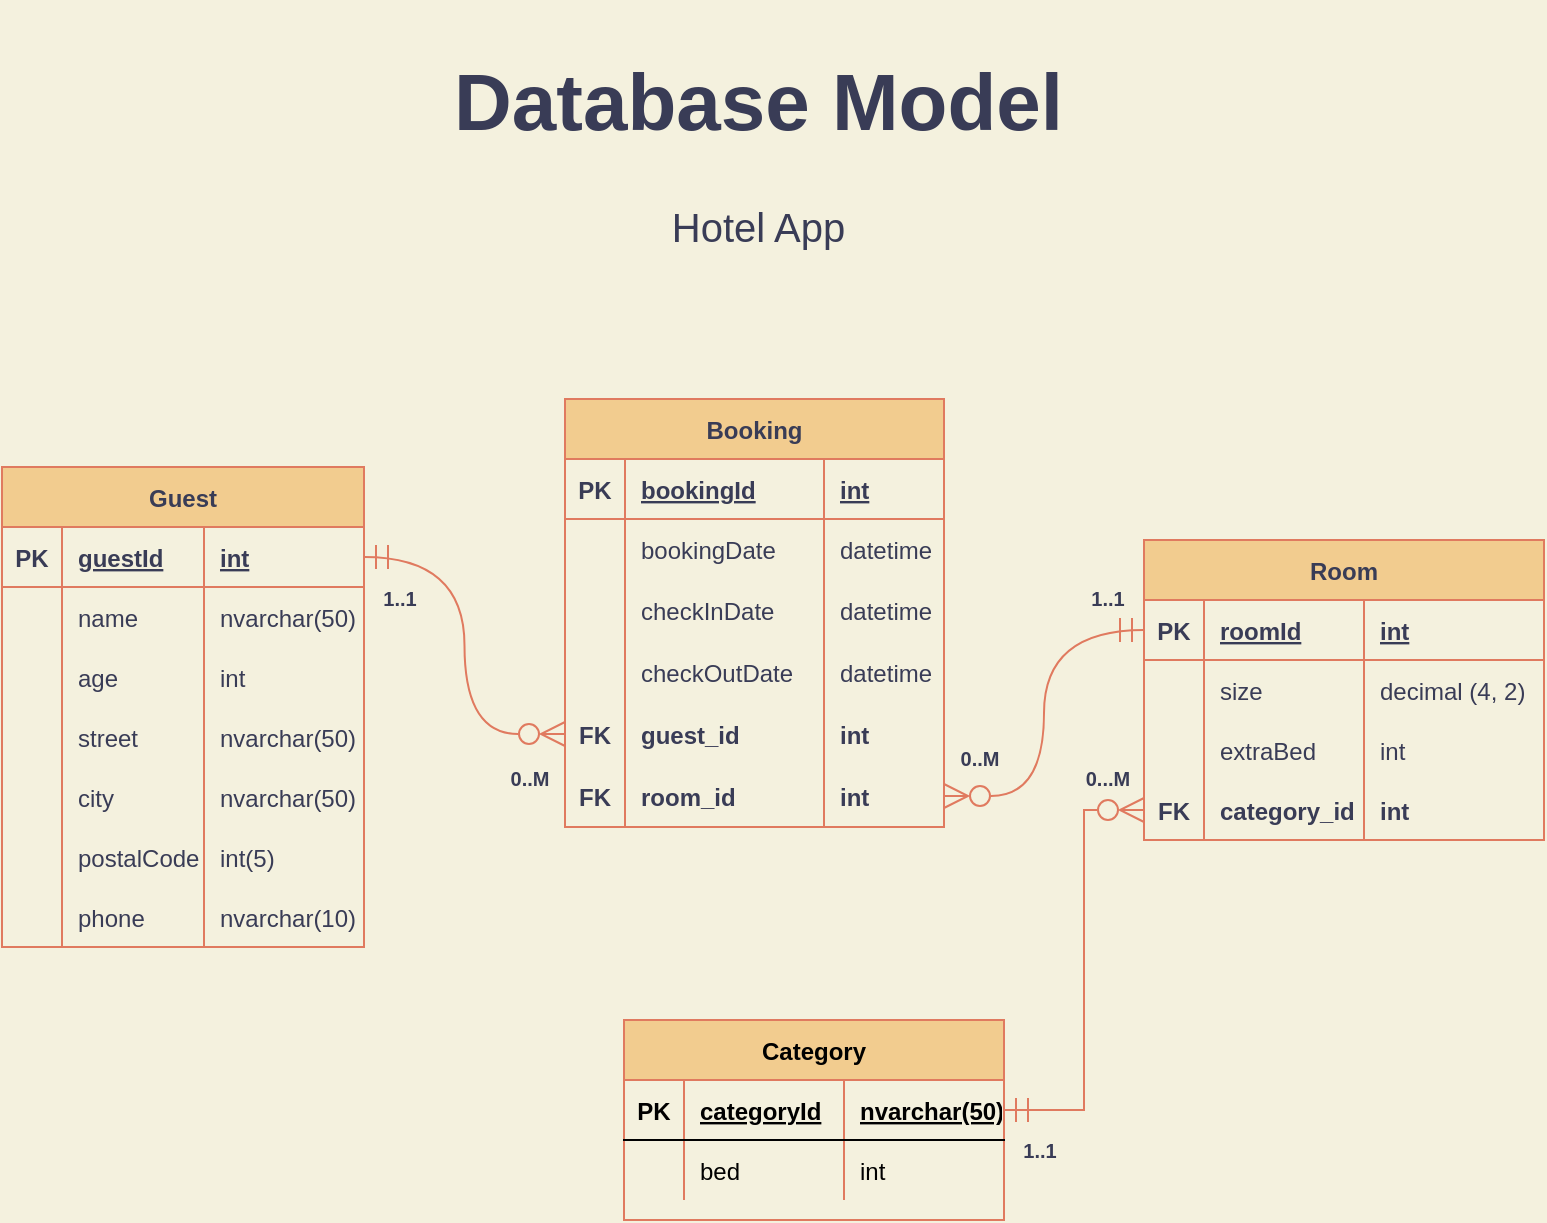 <mxfile version="20.3.0" type="device"><diagram id="CzJ1pFHbQueWM1k0Bvut" name="Page-1"><mxGraphModel dx="1422" dy="865" grid="1" gridSize="10" guides="1" tooltips="1" connect="1" arrows="1" fold="1" page="1" pageScale="1" pageWidth="827" pageHeight="1169" background="#F4F1DE" math="0" shadow="0"><root><mxCell id="0"/><mxCell id="1" parent="0"/><mxCell id="dXCV3P23GvTcpHw60YkE-1" value="Guest" style="shape=table;startSize=30;container=1;collapsible=1;childLayout=tableLayout;fixedRows=1;rowLines=0;fontStyle=1;align=center;resizeLast=1;rounded=0;sketch=0;fontColor=#393C56;strokeColor=#E07A5F;fillColor=#F2CC8F;" parent="1" vertex="1"><mxGeometry x="29" y="283.5" width="181" height="240" as="geometry"/></mxCell><mxCell id="dXCV3P23GvTcpHw60YkE-2" value="" style="shape=partialRectangle;collapsible=0;dropTarget=0;pointerEvents=0;fillColor=none;top=0;left=0;bottom=1;right=0;points=[[0,0.5],[1,0.5]];portConstraint=eastwest;rounded=0;sketch=0;fontColor=#393C56;strokeColor=#E07A5F;" parent="dXCV3P23GvTcpHw60YkE-1" vertex="1"><mxGeometry y="30" width="181" height="30" as="geometry"/></mxCell><mxCell id="dXCV3P23GvTcpHw60YkE-3" value="PK" style="shape=partialRectangle;connectable=0;fillColor=none;top=0;left=0;bottom=0;right=0;fontStyle=1;overflow=hidden;rounded=0;sketch=0;fontColor=#393C56;strokeColor=#E07A5F;" parent="dXCV3P23GvTcpHw60YkE-2" vertex="1"><mxGeometry width="30" height="30" as="geometry"><mxRectangle width="30" height="30" as="alternateBounds"/></mxGeometry></mxCell><mxCell id="dXCV3P23GvTcpHw60YkE-4" value="guestId" style="shape=partialRectangle;connectable=0;fillColor=none;top=0;left=0;bottom=0;right=0;align=left;spacingLeft=6;fontStyle=5;overflow=hidden;rounded=0;sketch=0;fontColor=#393C56;strokeColor=#E07A5F;" parent="dXCV3P23GvTcpHw60YkE-2" vertex="1"><mxGeometry x="30" width="71" height="30" as="geometry"><mxRectangle width="71" height="30" as="alternateBounds"/></mxGeometry></mxCell><mxCell id="lonP2GbFvyq2uVgJ6esJ-56" value="int" style="shape=partialRectangle;connectable=0;fillColor=none;top=0;left=0;bottom=0;right=0;align=left;spacingLeft=6;fontStyle=5;overflow=hidden;rounded=0;sketch=0;fontColor=#393C56;strokeColor=#E07A5F;" parent="dXCV3P23GvTcpHw60YkE-2" vertex="1"><mxGeometry x="101" width="80" height="30" as="geometry"><mxRectangle width="80" height="30" as="alternateBounds"/></mxGeometry></mxCell><mxCell id="dXCV3P23GvTcpHw60YkE-11" value="" style="shape=partialRectangle;collapsible=0;dropTarget=0;pointerEvents=0;fillColor=none;top=0;left=0;bottom=0;right=0;points=[[0,0.5],[1,0.5]];portConstraint=eastwest;rounded=0;sketch=0;fontColor=#393C56;strokeColor=#E07A5F;" parent="dXCV3P23GvTcpHw60YkE-1" vertex="1"><mxGeometry y="60" width="181" height="30" as="geometry"/></mxCell><mxCell id="dXCV3P23GvTcpHw60YkE-12" value="" style="shape=partialRectangle;connectable=0;fillColor=none;top=0;left=0;bottom=0;right=0;editable=1;overflow=hidden;rounded=0;sketch=0;fontColor=#393C56;strokeColor=#E07A5F;" parent="dXCV3P23GvTcpHw60YkE-11" vertex="1"><mxGeometry width="30" height="30" as="geometry"><mxRectangle width="30" height="30" as="alternateBounds"/></mxGeometry></mxCell><mxCell id="dXCV3P23GvTcpHw60YkE-13" value="name" style="shape=partialRectangle;connectable=0;fillColor=none;top=0;left=0;bottom=0;right=0;align=left;spacingLeft=6;overflow=hidden;rounded=0;sketch=0;fontColor=#393C56;strokeColor=#E07A5F;" parent="dXCV3P23GvTcpHw60YkE-11" vertex="1"><mxGeometry x="30" width="71" height="30" as="geometry"><mxRectangle width="71" height="30" as="alternateBounds"/></mxGeometry></mxCell><mxCell id="lonP2GbFvyq2uVgJ6esJ-57" value="nvarchar(50)" style="shape=partialRectangle;connectable=0;fillColor=none;top=0;left=0;bottom=0;right=0;align=left;spacingLeft=6;overflow=hidden;rounded=0;sketch=0;fontColor=#393C56;strokeColor=#E07A5F;" parent="dXCV3P23GvTcpHw60YkE-11" vertex="1"><mxGeometry x="101" width="80" height="30" as="geometry"><mxRectangle width="80" height="30" as="alternateBounds"/></mxGeometry></mxCell><mxCell id="Z4A6JTcKkyxrrysUwUC6-7" value="" style="shape=partialRectangle;collapsible=0;dropTarget=0;pointerEvents=0;fillColor=none;top=0;left=0;bottom=0;right=0;points=[[0,0.5],[1,0.5]];portConstraint=eastwest;rounded=0;sketch=0;fontColor=#393C56;strokeColor=#E07A5F;" parent="dXCV3P23GvTcpHw60YkE-1" vertex="1"><mxGeometry y="90" width="181" height="30" as="geometry"/></mxCell><mxCell id="Z4A6JTcKkyxrrysUwUC6-8" value="" style="shape=partialRectangle;connectable=0;fillColor=none;top=0;left=0;bottom=0;right=0;editable=1;overflow=hidden;rounded=0;sketch=0;fontColor=#393C56;strokeColor=#E07A5F;" parent="Z4A6JTcKkyxrrysUwUC6-7" vertex="1"><mxGeometry width="30" height="30" as="geometry"><mxRectangle width="30" height="30" as="alternateBounds"/></mxGeometry></mxCell><mxCell id="Z4A6JTcKkyxrrysUwUC6-9" value="age" style="shape=partialRectangle;connectable=0;fillColor=none;top=0;left=0;bottom=0;right=0;align=left;spacingLeft=6;overflow=hidden;rounded=0;sketch=0;fontColor=#393C56;strokeColor=#E07A5F;" parent="Z4A6JTcKkyxrrysUwUC6-7" vertex="1"><mxGeometry x="30" width="71" height="30" as="geometry"><mxRectangle width="71" height="30" as="alternateBounds"/></mxGeometry></mxCell><mxCell id="lonP2GbFvyq2uVgJ6esJ-58" value="int" style="shape=partialRectangle;connectable=0;fillColor=none;top=0;left=0;bottom=0;right=0;align=left;spacingLeft=6;overflow=hidden;rounded=0;sketch=0;fontColor=#393C56;strokeColor=#E07A5F;" parent="Z4A6JTcKkyxrrysUwUC6-7" vertex="1"><mxGeometry x="101" width="80" height="30" as="geometry"><mxRectangle width="80" height="30" as="alternateBounds"/></mxGeometry></mxCell><mxCell id="Z4A6JTcKkyxrrysUwUC6-10" value="" style="shape=partialRectangle;collapsible=0;dropTarget=0;pointerEvents=0;fillColor=none;top=0;left=0;bottom=0;right=0;points=[[0,0.5],[1,0.5]];portConstraint=eastwest;rounded=0;sketch=0;fontColor=#393C56;strokeColor=#E07A5F;fontStyle=1" parent="dXCV3P23GvTcpHw60YkE-1" vertex="1"><mxGeometry y="120" width="181" height="30" as="geometry"/></mxCell><mxCell id="Z4A6JTcKkyxrrysUwUC6-11" value="" style="shape=partialRectangle;connectable=0;fillColor=none;top=0;left=0;bottom=0;right=0;editable=1;overflow=hidden;rounded=0;sketch=0;fontColor=#393C56;strokeColor=#E07A5F;" parent="Z4A6JTcKkyxrrysUwUC6-10" vertex="1"><mxGeometry width="30" height="30" as="geometry"><mxRectangle width="30" height="30" as="alternateBounds"/></mxGeometry></mxCell><mxCell id="Z4A6JTcKkyxrrysUwUC6-12" value="street" style="shape=partialRectangle;connectable=0;fillColor=none;top=0;left=0;bottom=0;right=0;align=left;spacingLeft=6;overflow=hidden;rounded=0;sketch=0;fontColor=#393C56;strokeColor=#E07A5F;" parent="Z4A6JTcKkyxrrysUwUC6-10" vertex="1"><mxGeometry x="30" width="71" height="30" as="geometry"><mxRectangle width="71" height="30" as="alternateBounds"/></mxGeometry></mxCell><mxCell id="lonP2GbFvyq2uVgJ6esJ-59" value="nvarchar(50)" style="shape=partialRectangle;connectable=0;fillColor=none;top=0;left=0;bottom=0;right=0;align=left;spacingLeft=6;overflow=hidden;rounded=0;sketch=0;fontColor=#393C56;strokeColor=#E07A5F;fontStyle=0" parent="Z4A6JTcKkyxrrysUwUC6-10" vertex="1"><mxGeometry x="101" width="80" height="30" as="geometry"><mxRectangle width="80" height="30" as="alternateBounds"/></mxGeometry></mxCell><mxCell id="lonP2GbFvyq2uVgJ6esJ-95" style="shape=partialRectangle;collapsible=0;dropTarget=0;pointerEvents=0;fillColor=none;top=0;left=0;bottom=0;right=0;points=[[0,0.5],[1,0.5]];portConstraint=eastwest;rounded=0;sketch=0;fontColor=#393C56;strokeColor=#E07A5F;fontStyle=1" parent="dXCV3P23GvTcpHw60YkE-1" vertex="1"><mxGeometry y="150" width="181" height="30" as="geometry"/></mxCell><mxCell id="lonP2GbFvyq2uVgJ6esJ-96" style="shape=partialRectangle;connectable=0;fillColor=none;top=0;left=0;bottom=0;right=0;editable=1;overflow=hidden;rounded=0;sketch=0;fontColor=#393C56;strokeColor=#E07A5F;" parent="lonP2GbFvyq2uVgJ6esJ-95" vertex="1"><mxGeometry width="30" height="30" as="geometry"><mxRectangle width="30" height="30" as="alternateBounds"/></mxGeometry></mxCell><mxCell id="lonP2GbFvyq2uVgJ6esJ-97" value="city" style="shape=partialRectangle;connectable=0;fillColor=none;top=0;left=0;bottom=0;right=0;align=left;spacingLeft=6;overflow=hidden;rounded=0;sketch=0;fontColor=#393C56;strokeColor=#E07A5F;" parent="lonP2GbFvyq2uVgJ6esJ-95" vertex="1"><mxGeometry x="30" width="71" height="30" as="geometry"><mxRectangle width="71" height="30" as="alternateBounds"/></mxGeometry></mxCell><mxCell id="lonP2GbFvyq2uVgJ6esJ-98" value="nvarchar(50)" style="shape=partialRectangle;connectable=0;fillColor=none;top=0;left=0;bottom=0;right=0;align=left;spacingLeft=6;overflow=hidden;rounded=0;sketch=0;fontColor=#393C56;strokeColor=#E07A5F;fontStyle=0" parent="lonP2GbFvyq2uVgJ6esJ-95" vertex="1"><mxGeometry x="101" width="80" height="30" as="geometry"><mxRectangle width="80" height="30" as="alternateBounds"/></mxGeometry></mxCell><mxCell id="lonP2GbFvyq2uVgJ6esJ-91" style="shape=partialRectangle;collapsible=0;dropTarget=0;pointerEvents=0;fillColor=none;top=0;left=0;bottom=0;right=0;points=[[0,0.5],[1,0.5]];portConstraint=eastwest;rounded=0;sketch=0;fontColor=#393C56;strokeColor=#E07A5F;fontStyle=1" parent="dXCV3P23GvTcpHw60YkE-1" vertex="1"><mxGeometry y="180" width="181" height="30" as="geometry"/></mxCell><mxCell id="lonP2GbFvyq2uVgJ6esJ-92" style="shape=partialRectangle;connectable=0;fillColor=none;top=0;left=0;bottom=0;right=0;editable=1;overflow=hidden;rounded=0;sketch=0;fontColor=#393C56;strokeColor=#E07A5F;" parent="lonP2GbFvyq2uVgJ6esJ-91" vertex="1"><mxGeometry width="30" height="30" as="geometry"><mxRectangle width="30" height="30" as="alternateBounds"/></mxGeometry></mxCell><mxCell id="lonP2GbFvyq2uVgJ6esJ-93" value="postalCode" style="shape=partialRectangle;connectable=0;fillColor=none;top=0;left=0;bottom=0;right=0;align=left;spacingLeft=6;overflow=hidden;rounded=0;sketch=0;fontColor=#393C56;strokeColor=#E07A5F;" parent="lonP2GbFvyq2uVgJ6esJ-91" vertex="1"><mxGeometry x="30" width="71" height="30" as="geometry"><mxRectangle width="71" height="30" as="alternateBounds"/></mxGeometry></mxCell><mxCell id="lonP2GbFvyq2uVgJ6esJ-94" value="int(5)" style="shape=partialRectangle;connectable=0;fillColor=none;top=0;left=0;bottom=0;right=0;align=left;spacingLeft=6;overflow=hidden;rounded=0;sketch=0;fontColor=#393C56;strokeColor=#E07A5F;fontStyle=0" parent="lonP2GbFvyq2uVgJ6esJ-91" vertex="1"><mxGeometry x="101" width="80" height="30" as="geometry"><mxRectangle width="80" height="30" as="alternateBounds"/></mxGeometry></mxCell><mxCell id="Z4A6JTcKkyxrrysUwUC6-16" value="" style="shape=partialRectangle;collapsible=0;dropTarget=0;pointerEvents=0;fillColor=none;top=0;left=0;bottom=0;right=0;points=[[0,0.5],[1,0.5]];portConstraint=eastwest;rounded=0;sketch=0;fontColor=#393C56;strokeColor=#E07A5F;" parent="dXCV3P23GvTcpHw60YkE-1" vertex="1"><mxGeometry y="210" width="181" height="30" as="geometry"/></mxCell><mxCell id="Z4A6JTcKkyxrrysUwUC6-17" value="" style="shape=partialRectangle;connectable=0;fillColor=none;top=0;left=0;bottom=0;right=0;editable=1;overflow=hidden;rounded=0;sketch=0;fontColor=#393C56;strokeColor=#E07A5F;" parent="Z4A6JTcKkyxrrysUwUC6-16" vertex="1"><mxGeometry width="30" height="30" as="geometry"><mxRectangle width="30" height="30" as="alternateBounds"/></mxGeometry></mxCell><mxCell id="Z4A6JTcKkyxrrysUwUC6-18" value="phone" style="shape=partialRectangle;connectable=0;fillColor=none;top=0;left=0;bottom=0;right=0;align=left;spacingLeft=6;overflow=hidden;rounded=0;sketch=0;fontColor=#393C56;strokeColor=#E07A5F;" parent="Z4A6JTcKkyxrrysUwUC6-16" vertex="1"><mxGeometry x="30" width="71" height="30" as="geometry"><mxRectangle width="71" height="30" as="alternateBounds"/></mxGeometry></mxCell><mxCell id="lonP2GbFvyq2uVgJ6esJ-60" value="nvarchar(10)" style="shape=partialRectangle;connectable=0;fillColor=none;top=0;left=0;bottom=0;right=0;align=left;spacingLeft=6;overflow=hidden;rounded=0;sketch=0;fontColor=#393C56;strokeColor=#E07A5F;" parent="Z4A6JTcKkyxrrysUwUC6-16" vertex="1"><mxGeometry x="101" width="80" height="30" as="geometry"><mxRectangle width="80" height="30" as="alternateBounds"/></mxGeometry></mxCell><mxCell id="Z4A6JTcKkyxrrysUwUC6-62" style="edgeStyle=orthogonalEdgeStyle;curved=1;rounded=0;orthogonalLoop=1;jettySize=auto;html=1;entryX=0;entryY=0.5;entryDx=0;entryDy=0;strokeColor=#E07A5F;fontColor=#393C56;startArrow=ERmandOne;startFill=0;endArrow=ERzeroToMany;endFill=0;fillColor=#F2CC8F;endSize=10;startSize=10;" parent="1" source="dXCV3P23GvTcpHw60YkE-2" target="lonP2GbFvyq2uVgJ6esJ-14" edge="1"><mxGeometry relative="1" as="geometry"/></mxCell><mxCell id="Z4A6JTcKkyxrrysUwUC6-63" style="edgeStyle=orthogonalEdgeStyle;curved=1;rounded=0;orthogonalLoop=1;jettySize=auto;html=1;exitX=0;exitY=0.5;exitDx=0;exitDy=0;entryX=1;entryY=0.5;entryDx=0;entryDy=0;strokeColor=#E07A5F;fontColor=#393C56;startArrow=ERmandOne;startFill=0;endArrow=ERzeroToMany;endFill=0;fillColor=#F2CC8F;strokeWidth=1;endSize=10;startSize=10;" parent="1" source="dXCV3P23GvTcpHw60YkE-46" target="lonP2GbFvyq2uVgJ6esJ-17" edge="1"><mxGeometry relative="1" as="geometry"/></mxCell><mxCell id="dXCV3P23GvTcpHw60YkE-24" value="Booking" style="shape=table;startSize=30;container=1;collapsible=1;childLayout=tableLayout;fixedRows=1;rowLines=0;fontStyle=1;align=center;resizeLast=1;rounded=0;sketch=0;fontColor=#393C56;strokeColor=#E07A5F;fillColor=#F2CC8F;verticalAlign=middle;" parent="1" vertex="1"><mxGeometry x="310.5" y="249.5" width="189.5" height="214" as="geometry"/></mxCell><mxCell id="dXCV3P23GvTcpHw60YkE-25" value="" style="shape=partialRectangle;collapsible=0;dropTarget=0;pointerEvents=0;fillColor=none;top=0;left=0;bottom=1;right=0;points=[[0,0.5],[1,0.5]];portConstraint=eastwest;rounded=0;sketch=0;fontColor=#393C56;strokeColor=#E07A5F;" parent="dXCV3P23GvTcpHw60YkE-24" vertex="1"><mxGeometry y="30" width="189.5" height="30" as="geometry"/></mxCell><mxCell id="dXCV3P23GvTcpHw60YkE-26" value="PK" style="shape=partialRectangle;connectable=0;fillColor=none;top=0;left=0;bottom=0;right=0;fontStyle=1;overflow=hidden;rounded=0;sketch=0;fontColor=#393C56;strokeColor=#E07A5F;" parent="dXCV3P23GvTcpHw60YkE-25" vertex="1"><mxGeometry width="30" height="30" as="geometry"><mxRectangle width="30" height="30" as="alternateBounds"/></mxGeometry></mxCell><mxCell id="dXCV3P23GvTcpHw60YkE-27" value="bookingId" style="shape=partialRectangle;connectable=0;fillColor=none;top=0;left=0;bottom=0;right=0;align=left;spacingLeft=6;fontStyle=5;overflow=hidden;rounded=0;sketch=0;fontColor=#393C56;strokeColor=#E07A5F;" parent="dXCV3P23GvTcpHw60YkE-25" vertex="1"><mxGeometry x="30" width="99.5" height="30" as="geometry"><mxRectangle width="99.5" height="30" as="alternateBounds"/></mxGeometry></mxCell><mxCell id="lonP2GbFvyq2uVgJ6esJ-67" value="int" style="shape=partialRectangle;connectable=0;fillColor=none;top=0;left=0;bottom=0;right=0;align=left;spacingLeft=6;fontStyle=5;overflow=hidden;rounded=0;sketch=0;fontColor=#393C56;strokeColor=#E07A5F;" parent="dXCV3P23GvTcpHw60YkE-25" vertex="1"><mxGeometry x="129.5" width="60" height="30" as="geometry"><mxRectangle width="60" height="30" as="alternateBounds"/></mxGeometry></mxCell><mxCell id="Z4A6JTcKkyxrrysUwUC6-22" style="shape=partialRectangle;collapsible=0;dropTarget=0;pointerEvents=0;fillColor=none;top=0;left=0;bottom=0;right=0;points=[[0,0.5],[1,0.5]];portConstraint=eastwest;rounded=0;sketch=0;fontColor=#393C56;strokeColor=#E07A5F;" parent="dXCV3P23GvTcpHw60YkE-24" vertex="1"><mxGeometry y="60" width="189.5" height="30" as="geometry"/></mxCell><mxCell id="Z4A6JTcKkyxrrysUwUC6-23" style="shape=partialRectangle;connectable=0;fillColor=none;top=0;left=0;bottom=0;right=0;editable=1;overflow=hidden;rounded=0;sketch=0;fontColor=#393C56;strokeColor=#E07A5F;" parent="Z4A6JTcKkyxrrysUwUC6-22" vertex="1"><mxGeometry width="30" height="30" as="geometry"><mxRectangle width="30" height="30" as="alternateBounds"/></mxGeometry></mxCell><mxCell id="Z4A6JTcKkyxrrysUwUC6-24" value="bookingDate" style="shape=partialRectangle;connectable=0;fillColor=none;top=0;left=0;bottom=0;right=0;align=left;spacingLeft=6;overflow=hidden;rounded=0;sketch=0;fontColor=#393C56;strokeColor=#E07A5F;" parent="Z4A6JTcKkyxrrysUwUC6-22" vertex="1"><mxGeometry x="30" width="99.5" height="30" as="geometry"><mxRectangle width="99.5" height="30" as="alternateBounds"/></mxGeometry></mxCell><mxCell id="lonP2GbFvyq2uVgJ6esJ-68" value="datetime" style="shape=partialRectangle;connectable=0;fillColor=none;top=0;left=0;bottom=0;right=0;align=left;spacingLeft=6;overflow=hidden;rounded=0;sketch=0;fontColor=#393C56;strokeColor=#E07A5F;" parent="Z4A6JTcKkyxrrysUwUC6-22" vertex="1"><mxGeometry x="129.5" width="60" height="30" as="geometry"><mxRectangle width="60" height="30" as="alternateBounds"/></mxGeometry></mxCell><mxCell id="lonP2GbFvyq2uVgJ6esJ-7" style="shape=partialRectangle;collapsible=0;dropTarget=0;pointerEvents=0;fillColor=none;top=0;left=0;bottom=0;right=0;points=[[0,0.5],[1,0.5]];portConstraint=eastwest;rounded=0;sketch=0;fontColor=#393C56;strokeColor=#E07A5F;" parent="dXCV3P23GvTcpHw60YkE-24" vertex="1"><mxGeometry y="90" width="189.5" height="31" as="geometry"/></mxCell><mxCell id="lonP2GbFvyq2uVgJ6esJ-8" value="" style="shape=partialRectangle;connectable=0;fillColor=none;top=0;left=0;bottom=0;right=0;editable=1;overflow=hidden;rounded=0;sketch=0;fontColor=#393C56;strokeColor=#E07A5F;fontStyle=1" parent="lonP2GbFvyq2uVgJ6esJ-7" vertex="1"><mxGeometry width="30" height="31" as="geometry"><mxRectangle width="30" height="31" as="alternateBounds"/></mxGeometry></mxCell><mxCell id="lonP2GbFvyq2uVgJ6esJ-9" value="checkInDate" style="shape=partialRectangle;connectable=0;fillColor=none;top=0;left=0;bottom=0;right=0;align=left;spacingLeft=6;overflow=hidden;rounded=0;sketch=0;fontColor=#393C56;strokeColor=#E07A5F;fontStyle=0" parent="lonP2GbFvyq2uVgJ6esJ-7" vertex="1"><mxGeometry x="30" width="99.5" height="31" as="geometry"><mxRectangle width="99.5" height="31" as="alternateBounds"/></mxGeometry></mxCell><mxCell id="lonP2GbFvyq2uVgJ6esJ-69" value="datetime" style="shape=partialRectangle;connectable=0;fillColor=none;top=0;left=0;bottom=0;right=0;align=left;spacingLeft=6;overflow=hidden;rounded=0;sketch=0;fontColor=#393C56;strokeColor=#E07A5F;fontStyle=0" parent="lonP2GbFvyq2uVgJ6esJ-7" vertex="1"><mxGeometry x="129.5" width="60" height="31" as="geometry"><mxRectangle width="60" height="31" as="alternateBounds"/></mxGeometry></mxCell><mxCell id="lonP2GbFvyq2uVgJ6esJ-10" style="shape=partialRectangle;collapsible=0;dropTarget=0;pointerEvents=0;fillColor=none;top=0;left=0;bottom=0;right=0;points=[[0,0.5],[1,0.5]];portConstraint=eastwest;rounded=0;sketch=0;fontColor=#393C56;strokeColor=#E07A5F;" parent="dXCV3P23GvTcpHw60YkE-24" vertex="1"><mxGeometry y="121" width="189.5" height="31" as="geometry"/></mxCell><mxCell id="lonP2GbFvyq2uVgJ6esJ-11" value="" style="shape=partialRectangle;connectable=0;fillColor=none;top=0;left=0;bottom=0;right=0;editable=1;overflow=hidden;rounded=0;sketch=0;fontColor=#393C56;strokeColor=#E07A5F;fontStyle=1" parent="lonP2GbFvyq2uVgJ6esJ-10" vertex="1"><mxGeometry width="30" height="31" as="geometry"><mxRectangle width="30" height="31" as="alternateBounds"/></mxGeometry></mxCell><mxCell id="lonP2GbFvyq2uVgJ6esJ-12" value="checkOutDate" style="shape=partialRectangle;connectable=0;fillColor=none;top=0;left=0;bottom=0;right=0;align=left;spacingLeft=6;overflow=hidden;rounded=0;sketch=0;fontColor=#393C56;strokeColor=#E07A5F;fontStyle=0" parent="lonP2GbFvyq2uVgJ6esJ-10" vertex="1"><mxGeometry x="30" width="99.5" height="31" as="geometry"><mxRectangle width="99.5" height="31" as="alternateBounds"/></mxGeometry></mxCell><mxCell id="lonP2GbFvyq2uVgJ6esJ-70" value="datetime" style="shape=partialRectangle;connectable=0;fillColor=none;top=0;left=0;bottom=0;right=0;align=left;spacingLeft=6;overflow=hidden;rounded=0;sketch=0;fontColor=#393C56;strokeColor=#E07A5F;fontStyle=0" parent="lonP2GbFvyq2uVgJ6esJ-10" vertex="1"><mxGeometry x="129.5" width="60" height="31" as="geometry"><mxRectangle width="60" height="31" as="alternateBounds"/></mxGeometry></mxCell><mxCell id="lonP2GbFvyq2uVgJ6esJ-14" style="shape=partialRectangle;collapsible=0;dropTarget=0;pointerEvents=0;fillColor=none;top=0;left=0;bottom=0;right=0;points=[[0,0.5],[1,0.5]];portConstraint=eastwest;rounded=0;sketch=0;fontColor=#393C56;strokeColor=#E07A5F;" parent="dXCV3P23GvTcpHw60YkE-24" vertex="1"><mxGeometry y="152" width="189.5" height="31" as="geometry"/></mxCell><mxCell id="lonP2GbFvyq2uVgJ6esJ-15" value="FK" style="shape=partialRectangle;connectable=0;fillColor=none;top=0;left=0;bottom=0;right=0;editable=1;overflow=hidden;rounded=0;sketch=0;fontColor=#393C56;strokeColor=#E07A5F;fontStyle=1" parent="lonP2GbFvyq2uVgJ6esJ-14" vertex="1"><mxGeometry width="30" height="31" as="geometry"><mxRectangle width="30" height="31" as="alternateBounds"/></mxGeometry></mxCell><mxCell id="lonP2GbFvyq2uVgJ6esJ-16" value="guest_id" style="shape=partialRectangle;connectable=0;fillColor=none;top=0;left=0;bottom=0;right=0;align=left;spacingLeft=6;overflow=hidden;rounded=0;sketch=0;fontColor=#393C56;strokeColor=#E07A5F;fontStyle=1" parent="lonP2GbFvyq2uVgJ6esJ-14" vertex="1"><mxGeometry x="30" width="99.5" height="31" as="geometry"><mxRectangle width="99.5" height="31" as="alternateBounds"/></mxGeometry></mxCell><mxCell id="lonP2GbFvyq2uVgJ6esJ-71" value="int" style="shape=partialRectangle;connectable=0;fillColor=none;top=0;left=0;bottom=0;right=0;align=left;spacingLeft=6;overflow=hidden;rounded=0;sketch=0;fontColor=#393C56;strokeColor=#E07A5F;fontStyle=1" parent="lonP2GbFvyq2uVgJ6esJ-14" vertex="1"><mxGeometry x="129.5" width="60" height="31" as="geometry"><mxRectangle width="60" height="31" as="alternateBounds"/></mxGeometry></mxCell><mxCell id="lonP2GbFvyq2uVgJ6esJ-17" style="shape=partialRectangle;collapsible=0;dropTarget=0;pointerEvents=0;fillColor=none;top=0;left=0;bottom=0;right=0;points=[[0,0.5],[1,0.5]];portConstraint=eastwest;rounded=0;sketch=0;fontColor=#393C56;strokeColor=#E07A5F;" parent="dXCV3P23GvTcpHw60YkE-24" vertex="1"><mxGeometry y="183" width="189.5" height="31" as="geometry"/></mxCell><mxCell id="lonP2GbFvyq2uVgJ6esJ-18" value="FK" style="shape=partialRectangle;connectable=0;fillColor=none;top=0;left=0;bottom=0;right=0;editable=1;overflow=hidden;rounded=0;sketch=0;fontColor=#393C56;strokeColor=#E07A5F;fontStyle=1" parent="lonP2GbFvyq2uVgJ6esJ-17" vertex="1"><mxGeometry width="30" height="31" as="geometry"><mxRectangle width="30" height="31" as="alternateBounds"/></mxGeometry></mxCell><mxCell id="lonP2GbFvyq2uVgJ6esJ-19" value="room_id" style="shape=partialRectangle;connectable=0;fillColor=none;top=0;left=0;bottom=0;right=0;align=left;spacingLeft=6;overflow=hidden;rounded=0;sketch=0;fontColor=#393C56;strokeColor=#E07A5F;fontStyle=1" parent="lonP2GbFvyq2uVgJ6esJ-17" vertex="1"><mxGeometry x="30" width="99.5" height="31" as="geometry"><mxRectangle width="99.5" height="31" as="alternateBounds"/></mxGeometry></mxCell><mxCell id="lonP2GbFvyq2uVgJ6esJ-72" value="int" style="shape=partialRectangle;connectable=0;fillColor=none;top=0;left=0;bottom=0;right=0;align=left;spacingLeft=6;overflow=hidden;rounded=0;sketch=0;fontColor=#393C56;strokeColor=#E07A5F;fontStyle=1" parent="lonP2GbFvyq2uVgJ6esJ-17" vertex="1"><mxGeometry x="129.5" width="60" height="31" as="geometry"><mxRectangle width="60" height="31" as="alternateBounds"/></mxGeometry></mxCell><mxCell id="lonP2GbFvyq2uVgJ6esJ-48" style="edgeStyle=orthogonalEdgeStyle;rounded=0;orthogonalLoop=1;jettySize=auto;html=1;exitX=0;exitY=0.5;exitDx=0;exitDy=0;entryX=1;entryY=0.5;entryDx=0;entryDy=0;fillColor=#ffcc99;strokeColor=#E07A5F;endArrow=ERmandOne;endFill=0;startArrow=ERzeroToMany;startFill=0;endSize=10;startSize=10;" parent="1" source="lonP2GbFvyq2uVgJ6esJ-52" target="lonP2GbFvyq2uVgJ6esJ-34" edge="1"><mxGeometry relative="1" as="geometry"><Array as="points"><mxPoint x="570" y="455"/><mxPoint x="570" y="605"/></Array></mxGeometry></mxCell><mxCell id="dXCV3P23GvTcpHw60YkE-45" value="Room" style="shape=table;startSize=30;container=1;collapsible=1;childLayout=tableLayout;fixedRows=1;rowLines=0;fontStyle=1;align=center;resizeLast=1;rounded=0;sketch=0;fontColor=#393C56;strokeColor=#E07A5F;fillColor=#F2CC8F;" parent="1" vertex="1"><mxGeometry x="600" y="320" width="200" height="150" as="geometry"/></mxCell><mxCell id="dXCV3P23GvTcpHw60YkE-46" value="" style="shape=partialRectangle;collapsible=0;dropTarget=0;pointerEvents=0;fillColor=none;top=0;left=0;bottom=1;right=0;points=[[0,0.5],[1,0.5]];portConstraint=eastwest;rounded=0;sketch=0;fontColor=#393C56;strokeColor=#E07A5F;" parent="dXCV3P23GvTcpHw60YkE-45" vertex="1"><mxGeometry y="30" width="200" height="30" as="geometry"/></mxCell><mxCell id="dXCV3P23GvTcpHw60YkE-47" value="PK" style="shape=partialRectangle;connectable=0;fillColor=none;top=0;left=0;bottom=0;right=0;fontStyle=1;overflow=hidden;rounded=0;sketch=0;fontColor=#393C56;strokeColor=#E07A5F;" parent="dXCV3P23GvTcpHw60YkE-46" vertex="1"><mxGeometry width="30" height="30" as="geometry"><mxRectangle width="30" height="30" as="alternateBounds"/></mxGeometry></mxCell><mxCell id="dXCV3P23GvTcpHw60YkE-48" value="roomId" style="shape=partialRectangle;connectable=0;fillColor=none;top=0;left=0;bottom=0;right=0;align=left;spacingLeft=6;fontStyle=5;overflow=hidden;rounded=0;sketch=0;fontColor=#393C56;strokeColor=#E07A5F;" parent="dXCV3P23GvTcpHw60YkE-46" vertex="1"><mxGeometry x="30" width="80" height="30" as="geometry"><mxRectangle width="80" height="30" as="alternateBounds"/></mxGeometry></mxCell><mxCell id="lonP2GbFvyq2uVgJ6esJ-73" value="int" style="shape=partialRectangle;connectable=0;fillColor=none;top=0;left=0;bottom=0;right=0;align=left;spacingLeft=6;fontStyle=5;overflow=hidden;rounded=0;sketch=0;fontColor=#393C56;strokeColor=#E07A5F;" parent="dXCV3P23GvTcpHw60YkE-46" vertex="1"><mxGeometry x="110" width="90" height="30" as="geometry"><mxRectangle width="90" height="30" as="alternateBounds"/></mxGeometry></mxCell><mxCell id="dXCV3P23GvTcpHw60YkE-55" value="" style="shape=partialRectangle;collapsible=0;dropTarget=0;pointerEvents=0;fillColor=none;top=0;left=0;bottom=0;right=0;points=[[0,0.5],[1,0.5]];portConstraint=eastwest;rounded=0;sketch=0;fontColor=#393C56;strokeColor=#E07A5F;" parent="dXCV3P23GvTcpHw60YkE-45" vertex="1"><mxGeometry y="60" width="200" height="30" as="geometry"/></mxCell><mxCell id="dXCV3P23GvTcpHw60YkE-56" value="" style="shape=partialRectangle;connectable=0;fillColor=none;top=0;left=0;bottom=0;right=0;editable=1;overflow=hidden;rounded=0;sketch=0;fontColor=#393C56;strokeColor=#E07A5F;" parent="dXCV3P23GvTcpHw60YkE-55" vertex="1"><mxGeometry width="30" height="30" as="geometry"><mxRectangle width="30" height="30" as="alternateBounds"/></mxGeometry></mxCell><mxCell id="dXCV3P23GvTcpHw60YkE-57" value="size" style="shape=partialRectangle;connectable=0;fillColor=none;top=0;left=0;bottom=0;right=0;align=left;spacingLeft=6;overflow=hidden;rounded=0;sketch=0;fontColor=#393C56;strokeColor=#E07A5F;" parent="dXCV3P23GvTcpHw60YkE-55" vertex="1"><mxGeometry x="30" width="80" height="30" as="geometry"><mxRectangle width="80" height="30" as="alternateBounds"/></mxGeometry></mxCell><mxCell id="lonP2GbFvyq2uVgJ6esJ-75" value="decimal (4, 2)" style="shape=partialRectangle;connectable=0;fillColor=none;top=0;left=0;bottom=0;right=0;align=left;spacingLeft=6;overflow=hidden;rounded=0;sketch=0;fontColor=#393C56;strokeColor=#E07A5F;" parent="dXCV3P23GvTcpHw60YkE-55" vertex="1"><mxGeometry x="110" width="90" height="30" as="geometry"><mxRectangle width="90" height="30" as="alternateBounds"/></mxGeometry></mxCell><mxCell id="lonP2GbFvyq2uVgJ6esJ-87" style="shape=partialRectangle;collapsible=0;dropTarget=0;pointerEvents=0;fillColor=none;top=0;left=0;bottom=0;right=0;points=[[0,0.5],[1,0.5]];portConstraint=eastwest;rounded=0;sketch=0;fontColor=#393C56;strokeColor=#E07A5F;" parent="dXCV3P23GvTcpHw60YkE-45" vertex="1"><mxGeometry y="90" width="200" height="30" as="geometry"/></mxCell><mxCell id="lonP2GbFvyq2uVgJ6esJ-88" style="shape=partialRectangle;connectable=0;fillColor=none;top=0;left=0;bottom=0;right=0;editable=1;overflow=hidden;rounded=0;sketch=0;fontColor=#393C56;strokeColor=#E07A5F;" parent="lonP2GbFvyq2uVgJ6esJ-87" vertex="1"><mxGeometry width="30" height="30" as="geometry"><mxRectangle width="30" height="30" as="alternateBounds"/></mxGeometry></mxCell><mxCell id="lonP2GbFvyq2uVgJ6esJ-89" value="extraBed" style="shape=partialRectangle;connectable=0;fillColor=none;top=0;left=0;bottom=0;right=0;align=left;spacingLeft=6;overflow=hidden;rounded=0;sketch=0;fontColor=#393C56;strokeColor=#E07A5F;" parent="lonP2GbFvyq2uVgJ6esJ-87" vertex="1"><mxGeometry x="30" width="80" height="30" as="geometry"><mxRectangle width="80" height="30" as="alternateBounds"/></mxGeometry></mxCell><mxCell id="lonP2GbFvyq2uVgJ6esJ-90" value="int" style="shape=partialRectangle;connectable=0;fillColor=none;top=0;left=0;bottom=0;right=0;align=left;spacingLeft=6;overflow=hidden;rounded=0;sketch=0;fontColor=#393C56;strokeColor=#E07A5F;" parent="lonP2GbFvyq2uVgJ6esJ-87" vertex="1"><mxGeometry x="110" width="90" height="30" as="geometry"><mxRectangle width="90" height="30" as="alternateBounds"/></mxGeometry></mxCell><mxCell id="lonP2GbFvyq2uVgJ6esJ-52" style="shape=partialRectangle;collapsible=0;dropTarget=0;pointerEvents=0;fillColor=none;top=0;left=0;bottom=0;right=0;points=[[0,0.5],[1,0.5]];portConstraint=eastwest;rounded=0;sketch=0;fontColor=#393C56;strokeColor=#E07A5F;" parent="dXCV3P23GvTcpHw60YkE-45" vertex="1"><mxGeometry y="120" width="200" height="30" as="geometry"/></mxCell><mxCell id="lonP2GbFvyq2uVgJ6esJ-53" value="FK" style="shape=partialRectangle;connectable=0;fillColor=none;top=0;left=0;bottom=0;right=0;editable=1;overflow=hidden;rounded=0;sketch=0;fontColor=#393C56;strokeColor=#E07A5F;fontStyle=1" parent="lonP2GbFvyq2uVgJ6esJ-52" vertex="1"><mxGeometry width="30" height="30" as="geometry"><mxRectangle width="30" height="30" as="alternateBounds"/></mxGeometry></mxCell><mxCell id="lonP2GbFvyq2uVgJ6esJ-54" value="category_id" style="shape=partialRectangle;connectable=0;fillColor=none;top=0;left=0;bottom=0;right=0;align=left;spacingLeft=6;overflow=hidden;rounded=0;sketch=0;fontColor=#393C56;strokeColor=#E07A5F;fontStyle=1" parent="lonP2GbFvyq2uVgJ6esJ-52" vertex="1"><mxGeometry x="30" width="80" height="30" as="geometry"><mxRectangle width="80" height="30" as="alternateBounds"/></mxGeometry></mxCell><mxCell id="lonP2GbFvyq2uVgJ6esJ-76" value="int" style="shape=partialRectangle;connectable=0;fillColor=none;top=0;left=0;bottom=0;right=0;align=left;spacingLeft=6;overflow=hidden;rounded=0;sketch=0;fontColor=#393C56;strokeColor=#E07A5F;fontStyle=1" parent="lonP2GbFvyq2uVgJ6esJ-52" vertex="1"><mxGeometry x="110" width="90" height="30" as="geometry"><mxRectangle width="90" height="30" as="alternateBounds"/></mxGeometry></mxCell><mxCell id="dXCV3P23GvTcpHw60YkE-101" value="&lt;h1&gt;Database Model&lt;/h1&gt;&lt;p style=&quot;text-align: center&quot;&gt;Hotel App&lt;/p&gt;" style="text;html=1;strokeColor=none;fillColor=none;spacing=5;spacingTop=-20;whiteSpace=wrap;overflow=hidden;rounded=0;sketch=0;fontSize=20;fontColor=#393C56;align=left;" parent="1" vertex="1"><mxGeometry x="250" y="60" width="331" height="120" as="geometry"/></mxCell><mxCell id="dXCV3P23GvTcpHw60YkE-115" value="&lt;font size=&quot;1&quot; style=&quot;&quot;&gt;&lt;b style=&quot;&quot;&gt;1..1&lt;/b&gt;&lt;/font&gt;" style="text;html=1;strokeColor=none;fillColor=none;align=center;verticalAlign=middle;whiteSpace=wrap;rounded=0;sketch=0;fontSize=20;fontColor=#393C56;" parent="1" vertex="1"><mxGeometry x="564" y="330" width="36" height="30" as="geometry"/></mxCell><mxCell id="dXCV3P23GvTcpHw60YkE-116" value="&lt;font size=&quot;1&quot; style=&quot;&quot;&gt;&lt;b style=&quot;&quot;&gt;0..M&lt;/b&gt;&lt;/font&gt;" style="text;html=1;strokeColor=none;fillColor=none;align=center;verticalAlign=middle;whiteSpace=wrap;rounded=0;sketch=0;fontSize=20;fontColor=#393C56;" parent="1" vertex="1"><mxGeometry x="500" y="410" width="36" height="30" as="geometry"/></mxCell><mxCell id="Z4A6JTcKkyxrrysUwUC6-43" style="edgeStyle=orthogonalEdgeStyle;rounded=0;orthogonalLoop=1;jettySize=auto;html=1;exitX=1;exitY=0.5;exitDx=0;exitDy=0;labelBackgroundColor=#F4F1DE;strokeColor=#E07A5F;fontColor=#393C56;" parent="1" edge="1"><mxGeometry relative="1" as="geometry"><mxPoint x="512" y="436" as="sourcePoint"/><mxPoint x="512" y="436" as="targetPoint"/></mxGeometry></mxCell><mxCell id="Z4A6JTcKkyxrrysUwUC6-47" value="&lt;font size=&quot;1&quot; style=&quot;&quot;&gt;&lt;b style=&quot;&quot;&gt;0..M&lt;/b&gt;&lt;/font&gt;" style="text;html=1;strokeColor=none;fillColor=none;align=center;verticalAlign=middle;whiteSpace=wrap;rounded=0;sketch=0;fontSize=20;fontColor=#393C56;" parent="1" vertex="1"><mxGeometry x="274.5" y="420" width="36" height="30" as="geometry"/></mxCell><mxCell id="Z4A6JTcKkyxrrysUwUC6-48" value="&lt;font size=&quot;1&quot; style=&quot;&quot;&gt;&lt;b style=&quot;&quot;&gt;1..1&lt;/b&gt;&lt;/font&gt;" style="text;html=1;strokeColor=none;fillColor=none;align=center;verticalAlign=middle;whiteSpace=wrap;rounded=0;sketch=0;fontSize=20;fontColor=#393C56;" parent="1" vertex="1"><mxGeometry x="210" y="330" width="36" height="30" as="geometry"/></mxCell><mxCell id="Z4A6JTcKkyxrrysUwUC6-59" style="edgeStyle=orthogonalEdgeStyle;rounded=0;orthogonalLoop=1;jettySize=auto;html=1;exitX=0.5;exitY=1;exitDx=0;exitDy=0;strokeColor=#E07A5F;fontColor=#393C56;startArrow=ERmandOne;startFill=0;endArrow=ERzeroToMany;endFill=0;fillColor=#F2CC8F;" parent="1" source="Z4A6JTcKkyxrrysUwUC6-48" target="Z4A6JTcKkyxrrysUwUC6-48" edge="1"><mxGeometry relative="1" as="geometry"/></mxCell><mxCell id="lonP2GbFvyq2uVgJ6esJ-33" value="Category" style="shape=table;startSize=30;container=1;collapsible=1;childLayout=tableLayout;fixedRows=1;rowLines=0;fontStyle=1;align=center;resizeLast=1;fillColor=#F2CC8F;strokeColor=#E07A5F;" parent="1" vertex="1"><mxGeometry x="340" y="560" width="190" height="100" as="geometry"/></mxCell><mxCell id="lonP2GbFvyq2uVgJ6esJ-34" value="" style="shape=tableRow;horizontal=0;startSize=0;swimlaneHead=0;swimlaneBody=0;fillColor=none;collapsible=0;dropTarget=0;points=[[0,0.5],[1,0.5]];portConstraint=eastwest;top=0;left=0;right=0;bottom=1;" parent="lonP2GbFvyq2uVgJ6esJ-33" vertex="1"><mxGeometry y="30" width="190" height="30" as="geometry"/></mxCell><mxCell id="lonP2GbFvyq2uVgJ6esJ-35" value="PK" style="shape=partialRectangle;connectable=0;fillColor=none;top=0;left=0;bottom=0;right=0;fontStyle=1;overflow=hidden;" parent="lonP2GbFvyq2uVgJ6esJ-34" vertex="1"><mxGeometry width="30" height="30" as="geometry"><mxRectangle width="30" height="30" as="alternateBounds"/></mxGeometry></mxCell><mxCell id="lonP2GbFvyq2uVgJ6esJ-36" value="categoryId" style="shape=partialRectangle;connectable=0;fillColor=none;top=0;left=0;bottom=0;right=0;align=left;spacingLeft=6;fontStyle=5;overflow=hidden;" parent="lonP2GbFvyq2uVgJ6esJ-34" vertex="1"><mxGeometry x="30" width="80" height="30" as="geometry"><mxRectangle width="80" height="30" as="alternateBounds"/></mxGeometry></mxCell><mxCell id="lonP2GbFvyq2uVgJ6esJ-77" value="nvarchar(50)" style="shape=partialRectangle;connectable=0;fillColor=none;top=0;left=0;bottom=0;right=0;align=left;spacingLeft=6;fontStyle=5;overflow=hidden;" parent="lonP2GbFvyq2uVgJ6esJ-34" vertex="1"><mxGeometry x="110" width="80" height="30" as="geometry"><mxRectangle width="80" height="30" as="alternateBounds"/></mxGeometry></mxCell><mxCell id="lonP2GbFvyq2uVgJ6esJ-79" style="shape=tableRow;horizontal=0;startSize=0;swimlaneHead=0;swimlaneBody=0;fillColor=none;collapsible=0;dropTarget=0;points=[[0,0.5],[1,0.5]];portConstraint=eastwest;top=0;left=0;right=0;bottom=0;" parent="lonP2GbFvyq2uVgJ6esJ-33" vertex="1"><mxGeometry y="60" width="190" height="30" as="geometry"/></mxCell><mxCell id="lonP2GbFvyq2uVgJ6esJ-80" style="shape=partialRectangle;connectable=0;fillColor=none;top=0;left=0;bottom=0;right=0;editable=1;overflow=hidden;" parent="lonP2GbFvyq2uVgJ6esJ-79" vertex="1"><mxGeometry width="30" height="30" as="geometry"><mxRectangle width="30" height="30" as="alternateBounds"/></mxGeometry></mxCell><mxCell id="lonP2GbFvyq2uVgJ6esJ-81" value="bed" style="shape=partialRectangle;connectable=0;fillColor=none;top=0;left=0;bottom=0;right=0;align=left;spacingLeft=6;overflow=hidden;" parent="lonP2GbFvyq2uVgJ6esJ-79" vertex="1"><mxGeometry x="30" width="80" height="30" as="geometry"><mxRectangle width="80" height="30" as="alternateBounds"/></mxGeometry></mxCell><mxCell id="lonP2GbFvyq2uVgJ6esJ-82" value="int" style="shape=partialRectangle;connectable=0;fillColor=none;top=0;left=0;bottom=0;right=0;align=left;spacingLeft=6;overflow=hidden;" parent="lonP2GbFvyq2uVgJ6esJ-79" vertex="1"><mxGeometry x="110" width="80" height="30" as="geometry"><mxRectangle width="80" height="30" as="alternateBounds"/></mxGeometry></mxCell><mxCell id="lonP2GbFvyq2uVgJ6esJ-50" value="&lt;font size=&quot;1&quot; style=&quot;&quot;&gt;&lt;b style=&quot;&quot;&gt;0...M&lt;/b&gt;&lt;/font&gt;" style="text;html=1;strokeColor=none;fillColor=none;align=center;verticalAlign=middle;whiteSpace=wrap;rounded=0;sketch=0;fontSize=20;fontColor=#393C56;" parent="1" vertex="1"><mxGeometry x="564" y="420" width="36" height="30" as="geometry"/></mxCell><mxCell id="lonP2GbFvyq2uVgJ6esJ-51" value="&lt;font style=&quot;font-size: 10px;&quot;&gt;&lt;b style=&quot;font-size: 10px;&quot;&gt;1..1&lt;/b&gt;&lt;/font&gt;" style="text;html=1;strokeColor=none;fillColor=none;align=center;verticalAlign=middle;whiteSpace=wrap;rounded=0;sketch=0;fontSize=10;fontColor=#393C56;" parent="1" vertex="1"><mxGeometry x="530" y="610" width="36" height="30" as="geometry"/></mxCell></root></mxGraphModel></diagram></mxfile>